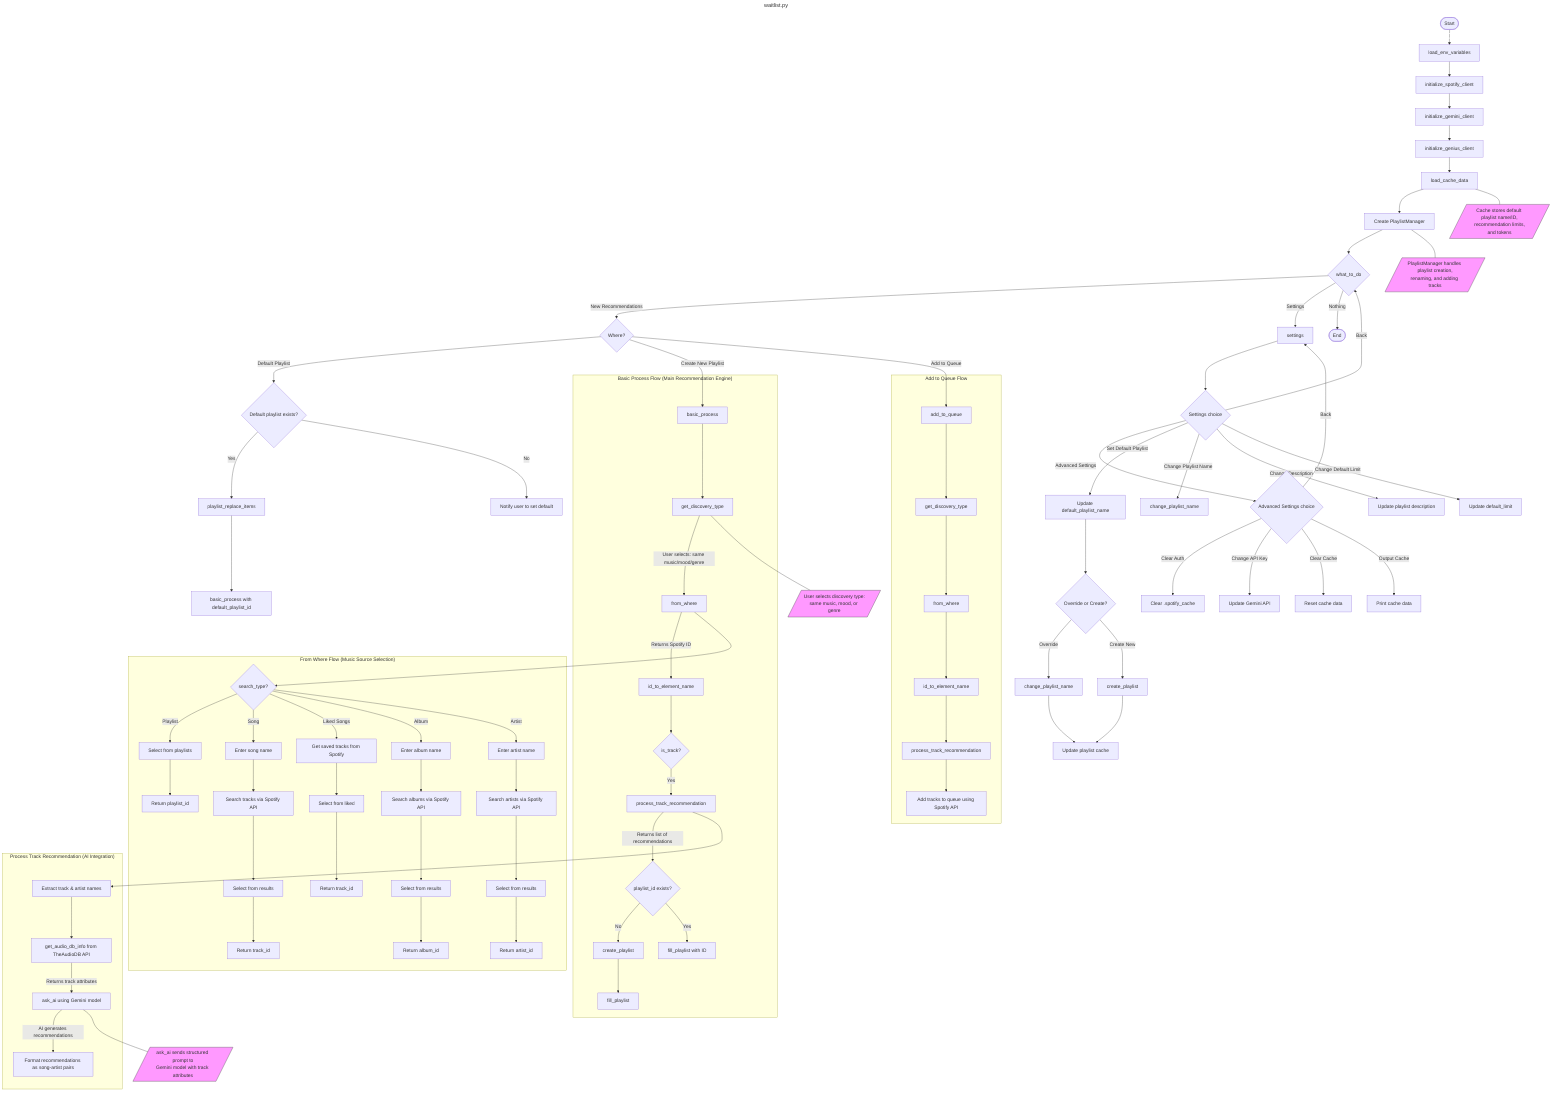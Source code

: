---
title: waitlist.py
---
flowchart TD
    Start([Start]) e1@--> LoadEnvVars[load_env_variables]
    LoadEnvVars --> InitSpotify[initialize_spotify_client]
    InitSpotify --> InitGemini[initialize_gemini_client]
    InitGemini --> InitGenius[initialize_genius_client]
    InitGenius --> LoadCache[load_cache_data]
    LoadCache --> CreatePlaylistManager[Create PlaylistManager]
    
    %% Main menu that directs the program flow
    CreatePlaylistManager --> WhatToDo{what_to_do}
    
    WhatToDo -->|New Recommendations| NewRecsQuestion{Where?}
    NewRecsQuestion -->|Default Playlist| CheckDefaultPlaylist{Default playlist exists?}
    CheckDefaultPlaylist -->|Yes| ClearPlaylist[playlist_replace_items]
    CheckDefaultPlaylist -->|No| NotifyUser[Notify user to set default]
    ClearPlaylist --> BasicProcessDefault[basic_process with default_playlist_id]
    
    NewRecsQuestion -->|Create New Playlist| BasicProcess[basic_process]
    NewRecsQuestion -->|Add to Queue| AddToQueue[add_to_queue]
    
    WhatToDo -->|Settings| SettingsMenu[settings]
    SettingsMenu --> BasicSettings{Settings choice}
    
    %% Advanced settings for managing API keys and cache
    BasicSettings -->|Advanced Settings| AdvancedSettings{Advanced Settings choice}
    AdvancedSettings -->|Clear Auth| ClearAuth[Clear .spotify_cache]
    AdvancedSettings -->|Change API Key| ChangeAPIKey[Update Gemini API]
    AdvancedSettings -->|Clear Cache| ClearCache[Reset cache data]
    AdvancedSettings -->|Output Cache| OutputCache[Print cache data]
    AdvancedSettings -->|Back| SettingsMenu
    
    %% Default playlist management
    BasicSettings -->|Set Default Playlist| SetDefault[Update default_playlist_name]
    SetDefault --> OverrideOrCreate{Override or Create?}
    OverrideOrCreate -->|Override| ChangePlaylistName[change_playlist_name]
    OverrideOrCreate -->|Create New| CreatePlaylist[create_playlist]
    ChangePlaylistName --> UpdatePlaylistCache[Update playlist cache]
    CreatePlaylist --> UpdatePlaylistCache
    
    BasicSettings -->|Change Playlist Name| ChangeName[change_playlist_name]
    BasicSettings -->|Change Description| ChangeDesc[Update playlist description]
    BasicSettings -->|Change Default Limit| ChangeLimit[Update default_limit]
    BasicSettings -->|Back| WhatToDo
    
    WhatToDo -->|Nothing| End([End])
    
    %% Core recommendation process
    subgraph BasicProcessFlow["Basic Process Flow (Main Recommendation Engine)"]
        BasicProcess --> GetDiscoveryType[get_discovery_type]
        GetDiscoveryType -->|"User selects: same music/mood/genre"| FromWhere[from_where]
        FromWhere -->|"Returns Spotify ID"| GetOriginName[id_to_element_name]
        GetOriginName --> CheckIsTrack{is_track?}
        CheckIsTrack -->|Yes| ProcessTrackRec[process_track_recommendation]
        ProcessTrackRec -->|"Returns list of recommendations"| CheckPlaylistId{playlist_id exists?}
        CheckPlaylistId -->|No| CreateNewPlaylist[create_playlist]
        CreateNewPlaylist --> FillPlaylist[fill_playlist]
        CheckPlaylistId -->|Yes| FillExistingPlaylist[fill_playlist with ID]
    end
    
    %% Process for adding tracks to queue instead of playlist
    subgraph AddToQueueFlow["Add to Queue Flow"]
        AddToQueue --> GetQueueDiscoveryType[get_discovery_type]
        GetQueueDiscoveryType --> GetQueueOrigin[from_where]
        GetQueueOrigin --> GetQueueOriginName[id_to_element_name]
        GetQueueOriginName --> ProcessQueueRecs[process_track_recommendation]
        ProcessQueueRecs --> AddTracksToQueue[Add tracks to queue using Spotify API]
    end
    
    %% Music source selection process
    subgraph FromWhereFlow["From Where Flow (Music Source Selection)"]
        FromWhere --> SearchTypePrompt{search_type?}
        SearchTypePrompt -->|Playlist| SelectPlaylist[Select from playlists]
        SelectPlaylist --> ReturnPlaylistId[Return playlist_id]
        
        SearchTypePrompt -->|Song| EnterSongName[Enter song name]
        EnterSongName --> SearchTracks[Search tracks via Spotify API]
        SearchTracks --> SelectTrack[Select from results]
        SelectTrack --> ReturnTrackId[Return track_id]
        
        SearchTypePrompt -->|Liked Songs| GetLikedSongs[Get saved tracks from Spotify]
        GetLikedSongs --> SelectLikedTrack[Select from liked]
        SelectLikedTrack --> ReturnLikedTrackId[Return track_id]
        
        SearchTypePrompt -->|Album| EnterAlbumName[Enter album name]
        EnterAlbumName --> SearchAlbums[Search albums via Spotify API]
        SearchAlbums --> SelectAlbum[Select from results]
        SelectAlbum --> ReturnAlbumId[Return album_id]
        
        SearchTypePrompt -->|Artist| EnterArtistName[Enter artist name]
        EnterArtistName --> SearchArtists[Search artists via Spotify API]
        SearchArtists --> SelectArtist[Select from results]
        SelectArtist --> ReturnArtistId[Return artist_id]
    end
    
    %% AI recommendation process
    subgraph ProcessTrackRecommendationFlow["Process Track Recommendation (AI Integration)"]
        ProcessTrackRec --> ExtractTrackInfo[Extract track & artist names]
        ExtractTrackInfo --> GetAudioDbInfo[get_audio_db_info from TheAudioDB API]
        GetAudioDbInfo -->|"Returns track attributes"| AskAI[ask_ai using Gemini model]
        AskAI -->|"AI generates recommendations"| FormatRecommendations[Format recommendations as song-artist pairs]
    end
    
    %% Add clarifying notes
    classDef note fill:#f9f,stroke:#333,stroke-width:1px;
    
    Note1[/"Cache stores default playlist name/ID,\n recommendation limits, and tokens"/]:::note
    LoadCache --- Note1
    
    Note2[/"User selects discovery type:\nsame music, mood, or genre"/]:::note
    GetDiscoveryType --- Note2
    
    Note3[/"ask_ai sends structured prompt to\nGemini model with track attributes"/]:::note
    AskAI --- Note3
    
    Note4[/"PlaylistManager handles playlist creation,\nrenaming, and adding tracks"/]:::note
    CreatePlaylistManager --- Note4


e1@{ animate: true }